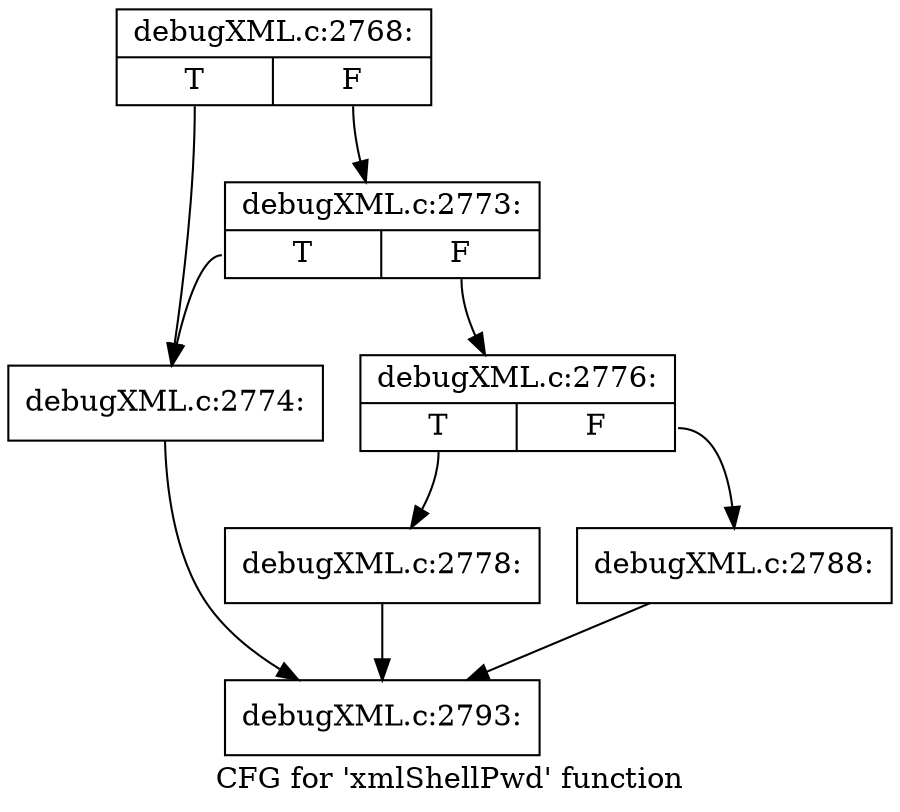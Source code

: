 digraph "CFG for 'xmlShellPwd' function" {
	label="CFG for 'xmlShellPwd' function";

	Node0x49e7120 [shape=record,label="{debugXML.c:2768:|{<s0>T|<s1>F}}"];
	Node0x49e7120:s0 -> Node0x49f79c0;
	Node0x49e7120:s1 -> Node0x49f7a60;
	Node0x49f7a60 [shape=record,label="{debugXML.c:2773:|{<s0>T|<s1>F}}"];
	Node0x49f7a60:s0 -> Node0x49f79c0;
	Node0x49f7a60:s1 -> Node0x49f7a10;
	Node0x49f79c0 [shape=record,label="{debugXML.c:2774:}"];
	Node0x49f79c0 -> Node0x49e76c0;
	Node0x49f7a10 [shape=record,label="{debugXML.c:2776:|{<s0>T|<s1>F}}"];
	Node0x49f7a10:s0 -> Node0x49f89f0;
	Node0x49f7a10:s1 -> Node0x49f8d20;
	Node0x49f89f0 [shape=record,label="{debugXML.c:2778:}"];
	Node0x49f89f0 -> Node0x49e76c0;
	Node0x49f8d20 [shape=record,label="{debugXML.c:2788:}"];
	Node0x49f8d20 -> Node0x49e76c0;
	Node0x49e76c0 [shape=record,label="{debugXML.c:2793:}"];
}
